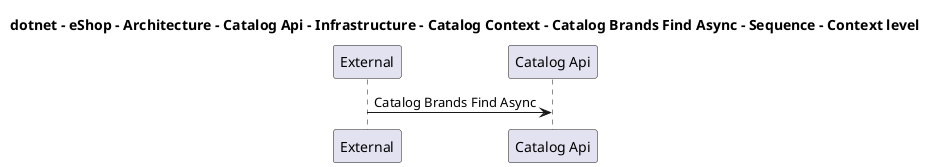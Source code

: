 @startuml

title dotnet - eShop - Architecture - Catalog Api - Infrastructure - Catalog Context - Catalog Brands Find Async - Sequence - Context level

participant "External" as C4InterFlow.SoftwareSystems.ExternalSystem
participant "Catalog Api" as dotnet.eShop.Architecture.SoftwareSystems.CatalogApi

C4InterFlow.SoftwareSystems.ExternalSystem -> dotnet.eShop.Architecture.SoftwareSystems.CatalogApi : Catalog Brands Find Async


@enduml
